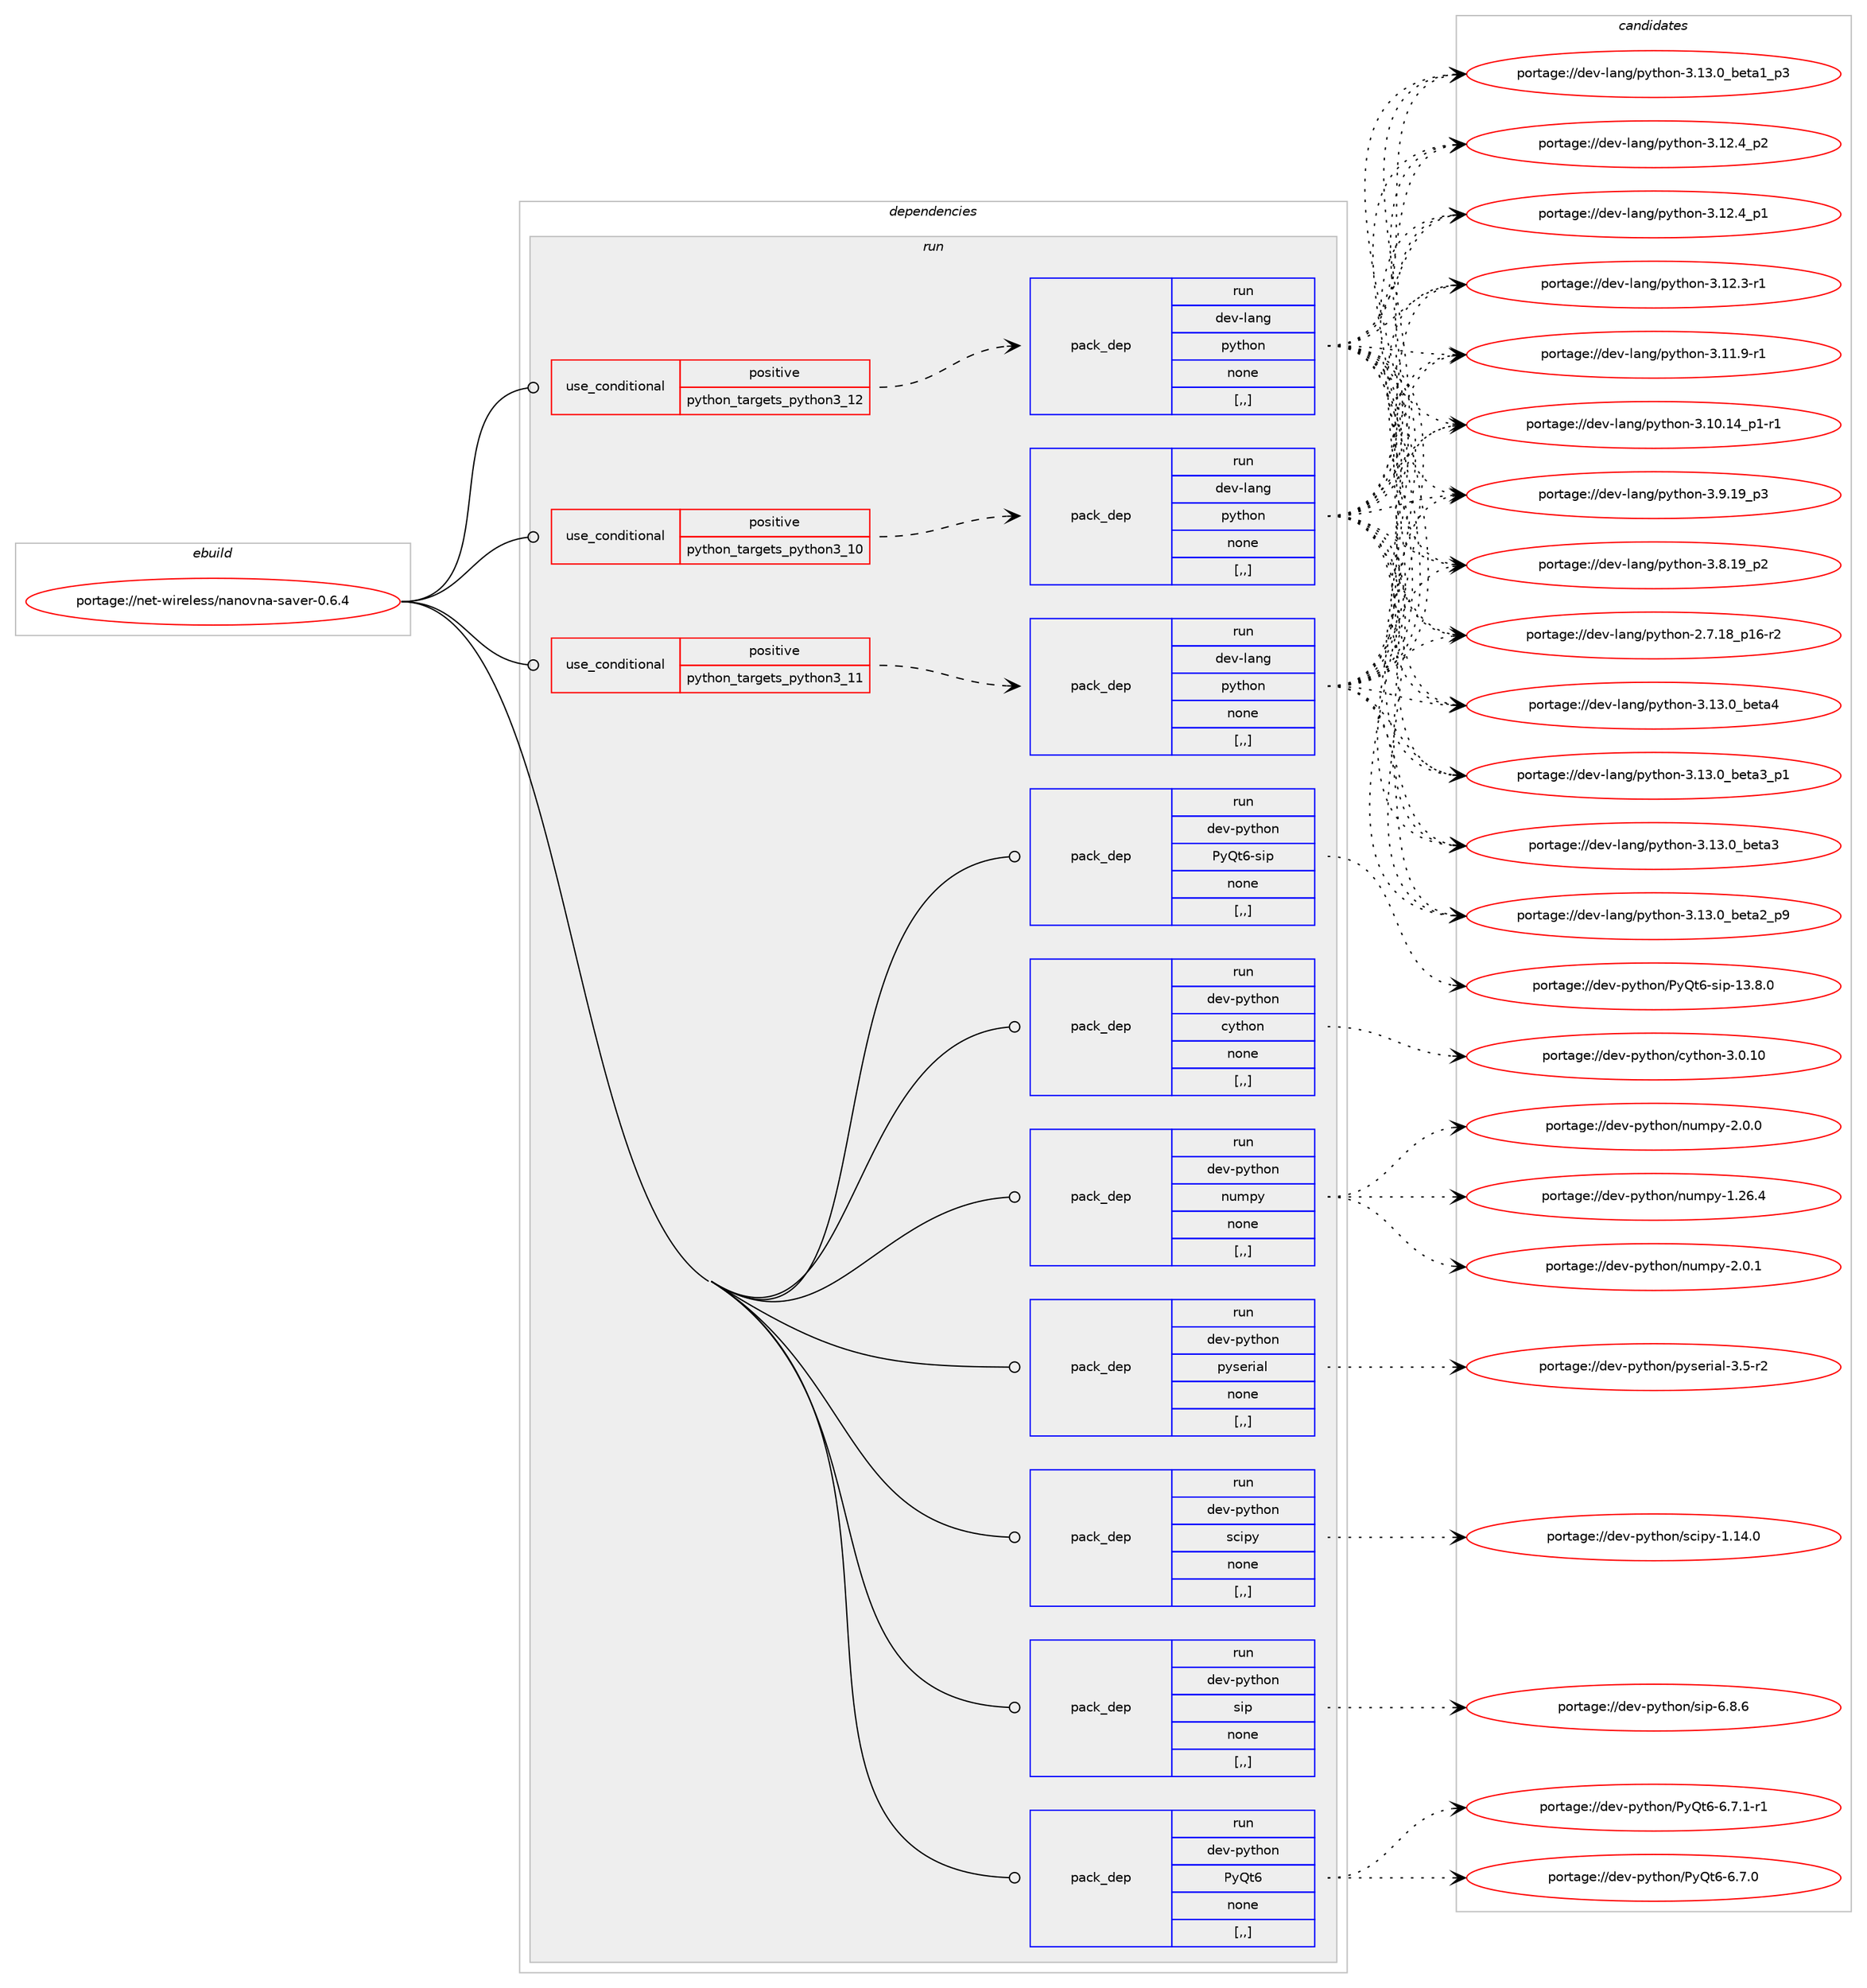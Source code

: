 digraph prolog {

# *************
# Graph options
# *************

newrank=true;
concentrate=true;
compound=true;
graph [rankdir=LR,fontname=Helvetica,fontsize=10,ranksep=1.5];#, ranksep=2.5, nodesep=0.2];
edge  [arrowhead=vee];
node  [fontname=Helvetica,fontsize=10];

# **********
# The ebuild
# **********

subgraph cluster_leftcol {
color=gray;
label=<<i>ebuild</i>>;
id [label="portage://net-wireless/nanovna-saver-0.6.4", color=red, width=4, href="../net-wireless/nanovna-saver-0.6.4.svg"];
}

# ****************
# The dependencies
# ****************

subgraph cluster_midcol {
color=gray;
label=<<i>dependencies</i>>;
subgraph cluster_compile {
fillcolor="#eeeeee";
style=filled;
label=<<i>compile</i>>;
}
subgraph cluster_compileandrun {
fillcolor="#eeeeee";
style=filled;
label=<<i>compile and run</i>>;
}
subgraph cluster_run {
fillcolor="#eeeeee";
style=filled;
label=<<i>run</i>>;
subgraph cond103306 {
dependency389811 [label=<<TABLE BORDER="0" CELLBORDER="1" CELLSPACING="0" CELLPADDING="4"><TR><TD ROWSPAN="3" CELLPADDING="10">use_conditional</TD></TR><TR><TD>positive</TD></TR><TR><TD>python_targets_python3_10</TD></TR></TABLE>>, shape=none, color=red];
subgraph pack283713 {
dependency389812 [label=<<TABLE BORDER="0" CELLBORDER="1" CELLSPACING="0" CELLPADDING="4" WIDTH="220"><TR><TD ROWSPAN="6" CELLPADDING="30">pack_dep</TD></TR><TR><TD WIDTH="110">run</TD></TR><TR><TD>dev-lang</TD></TR><TR><TD>python</TD></TR><TR><TD>none</TD></TR><TR><TD>[,,]</TD></TR></TABLE>>, shape=none, color=blue];
}
dependency389811:e -> dependency389812:w [weight=20,style="dashed",arrowhead="vee"];
}
id:e -> dependency389811:w [weight=20,style="solid",arrowhead="odot"];
subgraph cond103307 {
dependency389813 [label=<<TABLE BORDER="0" CELLBORDER="1" CELLSPACING="0" CELLPADDING="4"><TR><TD ROWSPAN="3" CELLPADDING="10">use_conditional</TD></TR><TR><TD>positive</TD></TR><TR><TD>python_targets_python3_11</TD></TR></TABLE>>, shape=none, color=red];
subgraph pack283714 {
dependency389814 [label=<<TABLE BORDER="0" CELLBORDER="1" CELLSPACING="0" CELLPADDING="4" WIDTH="220"><TR><TD ROWSPAN="6" CELLPADDING="30">pack_dep</TD></TR><TR><TD WIDTH="110">run</TD></TR><TR><TD>dev-lang</TD></TR><TR><TD>python</TD></TR><TR><TD>none</TD></TR><TR><TD>[,,]</TD></TR></TABLE>>, shape=none, color=blue];
}
dependency389813:e -> dependency389814:w [weight=20,style="dashed",arrowhead="vee"];
}
id:e -> dependency389813:w [weight=20,style="solid",arrowhead="odot"];
subgraph cond103308 {
dependency389815 [label=<<TABLE BORDER="0" CELLBORDER="1" CELLSPACING="0" CELLPADDING="4"><TR><TD ROWSPAN="3" CELLPADDING="10">use_conditional</TD></TR><TR><TD>positive</TD></TR><TR><TD>python_targets_python3_12</TD></TR></TABLE>>, shape=none, color=red];
subgraph pack283715 {
dependency389816 [label=<<TABLE BORDER="0" CELLBORDER="1" CELLSPACING="0" CELLPADDING="4" WIDTH="220"><TR><TD ROWSPAN="6" CELLPADDING="30">pack_dep</TD></TR><TR><TD WIDTH="110">run</TD></TR><TR><TD>dev-lang</TD></TR><TR><TD>python</TD></TR><TR><TD>none</TD></TR><TR><TD>[,,]</TD></TR></TABLE>>, shape=none, color=blue];
}
dependency389815:e -> dependency389816:w [weight=20,style="dashed",arrowhead="vee"];
}
id:e -> dependency389815:w [weight=20,style="solid",arrowhead="odot"];
subgraph pack283716 {
dependency389817 [label=<<TABLE BORDER="0" CELLBORDER="1" CELLSPACING="0" CELLPADDING="4" WIDTH="220"><TR><TD ROWSPAN="6" CELLPADDING="30">pack_dep</TD></TR><TR><TD WIDTH="110">run</TD></TR><TR><TD>dev-python</TD></TR><TR><TD>PyQt6</TD></TR><TR><TD>none</TD></TR><TR><TD>[,,]</TD></TR></TABLE>>, shape=none, color=blue];
}
id:e -> dependency389817:w [weight=20,style="solid",arrowhead="odot"];
subgraph pack283717 {
dependency389818 [label=<<TABLE BORDER="0" CELLBORDER="1" CELLSPACING="0" CELLPADDING="4" WIDTH="220"><TR><TD ROWSPAN="6" CELLPADDING="30">pack_dep</TD></TR><TR><TD WIDTH="110">run</TD></TR><TR><TD>dev-python</TD></TR><TR><TD>PyQt6-sip</TD></TR><TR><TD>none</TD></TR><TR><TD>[,,]</TD></TR></TABLE>>, shape=none, color=blue];
}
id:e -> dependency389818:w [weight=20,style="solid",arrowhead="odot"];
subgraph pack283718 {
dependency389819 [label=<<TABLE BORDER="0" CELLBORDER="1" CELLSPACING="0" CELLPADDING="4" WIDTH="220"><TR><TD ROWSPAN="6" CELLPADDING="30">pack_dep</TD></TR><TR><TD WIDTH="110">run</TD></TR><TR><TD>dev-python</TD></TR><TR><TD>cython</TD></TR><TR><TD>none</TD></TR><TR><TD>[,,]</TD></TR></TABLE>>, shape=none, color=blue];
}
id:e -> dependency389819:w [weight=20,style="solid",arrowhead="odot"];
subgraph pack283719 {
dependency389820 [label=<<TABLE BORDER="0" CELLBORDER="1" CELLSPACING="0" CELLPADDING="4" WIDTH="220"><TR><TD ROWSPAN="6" CELLPADDING="30">pack_dep</TD></TR><TR><TD WIDTH="110">run</TD></TR><TR><TD>dev-python</TD></TR><TR><TD>numpy</TD></TR><TR><TD>none</TD></TR><TR><TD>[,,]</TD></TR></TABLE>>, shape=none, color=blue];
}
id:e -> dependency389820:w [weight=20,style="solid",arrowhead="odot"];
subgraph pack283720 {
dependency389821 [label=<<TABLE BORDER="0" CELLBORDER="1" CELLSPACING="0" CELLPADDING="4" WIDTH="220"><TR><TD ROWSPAN="6" CELLPADDING="30">pack_dep</TD></TR><TR><TD WIDTH="110">run</TD></TR><TR><TD>dev-python</TD></TR><TR><TD>pyserial</TD></TR><TR><TD>none</TD></TR><TR><TD>[,,]</TD></TR></TABLE>>, shape=none, color=blue];
}
id:e -> dependency389821:w [weight=20,style="solid",arrowhead="odot"];
subgraph pack283721 {
dependency389822 [label=<<TABLE BORDER="0" CELLBORDER="1" CELLSPACING="0" CELLPADDING="4" WIDTH="220"><TR><TD ROWSPAN="6" CELLPADDING="30">pack_dep</TD></TR><TR><TD WIDTH="110">run</TD></TR><TR><TD>dev-python</TD></TR><TR><TD>scipy</TD></TR><TR><TD>none</TD></TR><TR><TD>[,,]</TD></TR></TABLE>>, shape=none, color=blue];
}
id:e -> dependency389822:w [weight=20,style="solid",arrowhead="odot"];
subgraph pack283722 {
dependency389823 [label=<<TABLE BORDER="0" CELLBORDER="1" CELLSPACING="0" CELLPADDING="4" WIDTH="220"><TR><TD ROWSPAN="6" CELLPADDING="30">pack_dep</TD></TR><TR><TD WIDTH="110">run</TD></TR><TR><TD>dev-python</TD></TR><TR><TD>sip</TD></TR><TR><TD>none</TD></TR><TR><TD>[,,]</TD></TR></TABLE>>, shape=none, color=blue];
}
id:e -> dependency389823:w [weight=20,style="solid",arrowhead="odot"];
}
}

# **************
# The candidates
# **************

subgraph cluster_choices {
rank=same;
color=gray;
label=<<i>candidates</i>>;

subgraph choice283713 {
color=black;
nodesep=1;
choice1001011184510897110103471121211161041111104551464951464895981011169752 [label="portage://dev-lang/python-3.13.0_beta4", color=red, width=4,href="../dev-lang/python-3.13.0_beta4.svg"];
choice10010111845108971101034711212111610411111045514649514648959810111697519511249 [label="portage://dev-lang/python-3.13.0_beta3_p1", color=red, width=4,href="../dev-lang/python-3.13.0_beta3_p1.svg"];
choice1001011184510897110103471121211161041111104551464951464895981011169751 [label="portage://dev-lang/python-3.13.0_beta3", color=red, width=4,href="../dev-lang/python-3.13.0_beta3.svg"];
choice10010111845108971101034711212111610411111045514649514648959810111697509511257 [label="portage://dev-lang/python-3.13.0_beta2_p9", color=red, width=4,href="../dev-lang/python-3.13.0_beta2_p9.svg"];
choice10010111845108971101034711212111610411111045514649514648959810111697499511251 [label="portage://dev-lang/python-3.13.0_beta1_p3", color=red, width=4,href="../dev-lang/python-3.13.0_beta1_p3.svg"];
choice100101118451089711010347112121116104111110455146495046529511250 [label="portage://dev-lang/python-3.12.4_p2", color=red, width=4,href="../dev-lang/python-3.12.4_p2.svg"];
choice100101118451089711010347112121116104111110455146495046529511249 [label="portage://dev-lang/python-3.12.4_p1", color=red, width=4,href="../dev-lang/python-3.12.4_p1.svg"];
choice100101118451089711010347112121116104111110455146495046514511449 [label="portage://dev-lang/python-3.12.3-r1", color=red, width=4,href="../dev-lang/python-3.12.3-r1.svg"];
choice100101118451089711010347112121116104111110455146494946574511449 [label="portage://dev-lang/python-3.11.9-r1", color=red, width=4,href="../dev-lang/python-3.11.9-r1.svg"];
choice100101118451089711010347112121116104111110455146494846495295112494511449 [label="portage://dev-lang/python-3.10.14_p1-r1", color=red, width=4,href="../dev-lang/python-3.10.14_p1-r1.svg"];
choice100101118451089711010347112121116104111110455146574649579511251 [label="portage://dev-lang/python-3.9.19_p3", color=red, width=4,href="../dev-lang/python-3.9.19_p3.svg"];
choice100101118451089711010347112121116104111110455146564649579511250 [label="portage://dev-lang/python-3.8.19_p2", color=red, width=4,href="../dev-lang/python-3.8.19_p2.svg"];
choice100101118451089711010347112121116104111110455046554649569511249544511450 [label="portage://dev-lang/python-2.7.18_p16-r2", color=red, width=4,href="../dev-lang/python-2.7.18_p16-r2.svg"];
dependency389812:e -> choice1001011184510897110103471121211161041111104551464951464895981011169752:w [style=dotted,weight="100"];
dependency389812:e -> choice10010111845108971101034711212111610411111045514649514648959810111697519511249:w [style=dotted,weight="100"];
dependency389812:e -> choice1001011184510897110103471121211161041111104551464951464895981011169751:w [style=dotted,weight="100"];
dependency389812:e -> choice10010111845108971101034711212111610411111045514649514648959810111697509511257:w [style=dotted,weight="100"];
dependency389812:e -> choice10010111845108971101034711212111610411111045514649514648959810111697499511251:w [style=dotted,weight="100"];
dependency389812:e -> choice100101118451089711010347112121116104111110455146495046529511250:w [style=dotted,weight="100"];
dependency389812:e -> choice100101118451089711010347112121116104111110455146495046529511249:w [style=dotted,weight="100"];
dependency389812:e -> choice100101118451089711010347112121116104111110455146495046514511449:w [style=dotted,weight="100"];
dependency389812:e -> choice100101118451089711010347112121116104111110455146494946574511449:w [style=dotted,weight="100"];
dependency389812:e -> choice100101118451089711010347112121116104111110455146494846495295112494511449:w [style=dotted,weight="100"];
dependency389812:e -> choice100101118451089711010347112121116104111110455146574649579511251:w [style=dotted,weight="100"];
dependency389812:e -> choice100101118451089711010347112121116104111110455146564649579511250:w [style=dotted,weight="100"];
dependency389812:e -> choice100101118451089711010347112121116104111110455046554649569511249544511450:w [style=dotted,weight="100"];
}
subgraph choice283714 {
color=black;
nodesep=1;
choice1001011184510897110103471121211161041111104551464951464895981011169752 [label="portage://dev-lang/python-3.13.0_beta4", color=red, width=4,href="../dev-lang/python-3.13.0_beta4.svg"];
choice10010111845108971101034711212111610411111045514649514648959810111697519511249 [label="portage://dev-lang/python-3.13.0_beta3_p1", color=red, width=4,href="../dev-lang/python-3.13.0_beta3_p1.svg"];
choice1001011184510897110103471121211161041111104551464951464895981011169751 [label="portage://dev-lang/python-3.13.0_beta3", color=red, width=4,href="../dev-lang/python-3.13.0_beta3.svg"];
choice10010111845108971101034711212111610411111045514649514648959810111697509511257 [label="portage://dev-lang/python-3.13.0_beta2_p9", color=red, width=4,href="../dev-lang/python-3.13.0_beta2_p9.svg"];
choice10010111845108971101034711212111610411111045514649514648959810111697499511251 [label="portage://dev-lang/python-3.13.0_beta1_p3", color=red, width=4,href="../dev-lang/python-3.13.0_beta1_p3.svg"];
choice100101118451089711010347112121116104111110455146495046529511250 [label="portage://dev-lang/python-3.12.4_p2", color=red, width=4,href="../dev-lang/python-3.12.4_p2.svg"];
choice100101118451089711010347112121116104111110455146495046529511249 [label="portage://dev-lang/python-3.12.4_p1", color=red, width=4,href="../dev-lang/python-3.12.4_p1.svg"];
choice100101118451089711010347112121116104111110455146495046514511449 [label="portage://dev-lang/python-3.12.3-r1", color=red, width=4,href="../dev-lang/python-3.12.3-r1.svg"];
choice100101118451089711010347112121116104111110455146494946574511449 [label="portage://dev-lang/python-3.11.9-r1", color=red, width=4,href="../dev-lang/python-3.11.9-r1.svg"];
choice100101118451089711010347112121116104111110455146494846495295112494511449 [label="portage://dev-lang/python-3.10.14_p1-r1", color=red, width=4,href="../dev-lang/python-3.10.14_p1-r1.svg"];
choice100101118451089711010347112121116104111110455146574649579511251 [label="portage://dev-lang/python-3.9.19_p3", color=red, width=4,href="../dev-lang/python-3.9.19_p3.svg"];
choice100101118451089711010347112121116104111110455146564649579511250 [label="portage://dev-lang/python-3.8.19_p2", color=red, width=4,href="../dev-lang/python-3.8.19_p2.svg"];
choice100101118451089711010347112121116104111110455046554649569511249544511450 [label="portage://dev-lang/python-2.7.18_p16-r2", color=red, width=4,href="../dev-lang/python-2.7.18_p16-r2.svg"];
dependency389814:e -> choice1001011184510897110103471121211161041111104551464951464895981011169752:w [style=dotted,weight="100"];
dependency389814:e -> choice10010111845108971101034711212111610411111045514649514648959810111697519511249:w [style=dotted,weight="100"];
dependency389814:e -> choice1001011184510897110103471121211161041111104551464951464895981011169751:w [style=dotted,weight="100"];
dependency389814:e -> choice10010111845108971101034711212111610411111045514649514648959810111697509511257:w [style=dotted,weight="100"];
dependency389814:e -> choice10010111845108971101034711212111610411111045514649514648959810111697499511251:w [style=dotted,weight="100"];
dependency389814:e -> choice100101118451089711010347112121116104111110455146495046529511250:w [style=dotted,weight="100"];
dependency389814:e -> choice100101118451089711010347112121116104111110455146495046529511249:w [style=dotted,weight="100"];
dependency389814:e -> choice100101118451089711010347112121116104111110455146495046514511449:w [style=dotted,weight="100"];
dependency389814:e -> choice100101118451089711010347112121116104111110455146494946574511449:w [style=dotted,weight="100"];
dependency389814:e -> choice100101118451089711010347112121116104111110455146494846495295112494511449:w [style=dotted,weight="100"];
dependency389814:e -> choice100101118451089711010347112121116104111110455146574649579511251:w [style=dotted,weight="100"];
dependency389814:e -> choice100101118451089711010347112121116104111110455146564649579511250:w [style=dotted,weight="100"];
dependency389814:e -> choice100101118451089711010347112121116104111110455046554649569511249544511450:w [style=dotted,weight="100"];
}
subgraph choice283715 {
color=black;
nodesep=1;
choice1001011184510897110103471121211161041111104551464951464895981011169752 [label="portage://dev-lang/python-3.13.0_beta4", color=red, width=4,href="../dev-lang/python-3.13.0_beta4.svg"];
choice10010111845108971101034711212111610411111045514649514648959810111697519511249 [label="portage://dev-lang/python-3.13.0_beta3_p1", color=red, width=4,href="../dev-lang/python-3.13.0_beta3_p1.svg"];
choice1001011184510897110103471121211161041111104551464951464895981011169751 [label="portage://dev-lang/python-3.13.0_beta3", color=red, width=4,href="../dev-lang/python-3.13.0_beta3.svg"];
choice10010111845108971101034711212111610411111045514649514648959810111697509511257 [label="portage://dev-lang/python-3.13.0_beta2_p9", color=red, width=4,href="../dev-lang/python-3.13.0_beta2_p9.svg"];
choice10010111845108971101034711212111610411111045514649514648959810111697499511251 [label="portage://dev-lang/python-3.13.0_beta1_p3", color=red, width=4,href="../dev-lang/python-3.13.0_beta1_p3.svg"];
choice100101118451089711010347112121116104111110455146495046529511250 [label="portage://dev-lang/python-3.12.4_p2", color=red, width=4,href="../dev-lang/python-3.12.4_p2.svg"];
choice100101118451089711010347112121116104111110455146495046529511249 [label="portage://dev-lang/python-3.12.4_p1", color=red, width=4,href="../dev-lang/python-3.12.4_p1.svg"];
choice100101118451089711010347112121116104111110455146495046514511449 [label="portage://dev-lang/python-3.12.3-r1", color=red, width=4,href="../dev-lang/python-3.12.3-r1.svg"];
choice100101118451089711010347112121116104111110455146494946574511449 [label="portage://dev-lang/python-3.11.9-r1", color=red, width=4,href="../dev-lang/python-3.11.9-r1.svg"];
choice100101118451089711010347112121116104111110455146494846495295112494511449 [label="portage://dev-lang/python-3.10.14_p1-r1", color=red, width=4,href="../dev-lang/python-3.10.14_p1-r1.svg"];
choice100101118451089711010347112121116104111110455146574649579511251 [label="portage://dev-lang/python-3.9.19_p3", color=red, width=4,href="../dev-lang/python-3.9.19_p3.svg"];
choice100101118451089711010347112121116104111110455146564649579511250 [label="portage://dev-lang/python-3.8.19_p2", color=red, width=4,href="../dev-lang/python-3.8.19_p2.svg"];
choice100101118451089711010347112121116104111110455046554649569511249544511450 [label="portage://dev-lang/python-2.7.18_p16-r2", color=red, width=4,href="../dev-lang/python-2.7.18_p16-r2.svg"];
dependency389816:e -> choice1001011184510897110103471121211161041111104551464951464895981011169752:w [style=dotted,weight="100"];
dependency389816:e -> choice10010111845108971101034711212111610411111045514649514648959810111697519511249:w [style=dotted,weight="100"];
dependency389816:e -> choice1001011184510897110103471121211161041111104551464951464895981011169751:w [style=dotted,weight="100"];
dependency389816:e -> choice10010111845108971101034711212111610411111045514649514648959810111697509511257:w [style=dotted,weight="100"];
dependency389816:e -> choice10010111845108971101034711212111610411111045514649514648959810111697499511251:w [style=dotted,weight="100"];
dependency389816:e -> choice100101118451089711010347112121116104111110455146495046529511250:w [style=dotted,weight="100"];
dependency389816:e -> choice100101118451089711010347112121116104111110455146495046529511249:w [style=dotted,weight="100"];
dependency389816:e -> choice100101118451089711010347112121116104111110455146495046514511449:w [style=dotted,weight="100"];
dependency389816:e -> choice100101118451089711010347112121116104111110455146494946574511449:w [style=dotted,weight="100"];
dependency389816:e -> choice100101118451089711010347112121116104111110455146494846495295112494511449:w [style=dotted,weight="100"];
dependency389816:e -> choice100101118451089711010347112121116104111110455146574649579511251:w [style=dotted,weight="100"];
dependency389816:e -> choice100101118451089711010347112121116104111110455146564649579511250:w [style=dotted,weight="100"];
dependency389816:e -> choice100101118451089711010347112121116104111110455046554649569511249544511450:w [style=dotted,weight="100"];
}
subgraph choice283716 {
color=black;
nodesep=1;
choice10010111845112121116104111110478012181116544554465546494511449 [label="portage://dev-python/PyQt6-6.7.1-r1", color=red, width=4,href="../dev-python/PyQt6-6.7.1-r1.svg"];
choice1001011184511212111610411111047801218111654455446554648 [label="portage://dev-python/PyQt6-6.7.0", color=red, width=4,href="../dev-python/PyQt6-6.7.0.svg"];
dependency389817:e -> choice10010111845112121116104111110478012181116544554465546494511449:w [style=dotted,weight="100"];
dependency389817:e -> choice1001011184511212111610411111047801218111654455446554648:w [style=dotted,weight="100"];
}
subgraph choice283717 {
color=black;
nodesep=1;
choice10010111845112121116104111110478012181116544511510511245495146564648 [label="portage://dev-python/PyQt6-sip-13.8.0", color=red, width=4,href="../dev-python/PyQt6-sip-13.8.0.svg"];
dependency389818:e -> choice10010111845112121116104111110478012181116544511510511245495146564648:w [style=dotted,weight="100"];
}
subgraph choice283718 {
color=black;
nodesep=1;
choice10010111845112121116104111110479912111610411111045514648464948 [label="portage://dev-python/cython-3.0.10", color=red, width=4,href="../dev-python/cython-3.0.10.svg"];
dependency389819:e -> choice10010111845112121116104111110479912111610411111045514648464948:w [style=dotted,weight="100"];
}
subgraph choice283719 {
color=black;
nodesep=1;
choice1001011184511212111610411111047110117109112121455046484649 [label="portage://dev-python/numpy-2.0.1", color=red, width=4,href="../dev-python/numpy-2.0.1.svg"];
choice1001011184511212111610411111047110117109112121455046484648 [label="portage://dev-python/numpy-2.0.0", color=red, width=4,href="../dev-python/numpy-2.0.0.svg"];
choice100101118451121211161041111104711011710911212145494650544652 [label="portage://dev-python/numpy-1.26.4", color=red, width=4,href="../dev-python/numpy-1.26.4.svg"];
dependency389820:e -> choice1001011184511212111610411111047110117109112121455046484649:w [style=dotted,weight="100"];
dependency389820:e -> choice1001011184511212111610411111047110117109112121455046484648:w [style=dotted,weight="100"];
dependency389820:e -> choice100101118451121211161041111104711011710911212145494650544652:w [style=dotted,weight="100"];
}
subgraph choice283720 {
color=black;
nodesep=1;
choice100101118451121211161041111104711212111510111410597108455146534511450 [label="portage://dev-python/pyserial-3.5-r2", color=red, width=4,href="../dev-python/pyserial-3.5-r2.svg"];
dependency389821:e -> choice100101118451121211161041111104711212111510111410597108455146534511450:w [style=dotted,weight="100"];
}
subgraph choice283721 {
color=black;
nodesep=1;
choice10010111845112121116104111110471159910511212145494649524648 [label="portage://dev-python/scipy-1.14.0", color=red, width=4,href="../dev-python/scipy-1.14.0.svg"];
dependency389822:e -> choice10010111845112121116104111110471159910511212145494649524648:w [style=dotted,weight="100"];
}
subgraph choice283722 {
color=black;
nodesep=1;
choice1001011184511212111610411111047115105112455446564654 [label="portage://dev-python/sip-6.8.6", color=red, width=4,href="../dev-python/sip-6.8.6.svg"];
dependency389823:e -> choice1001011184511212111610411111047115105112455446564654:w [style=dotted,weight="100"];
}
}

}
